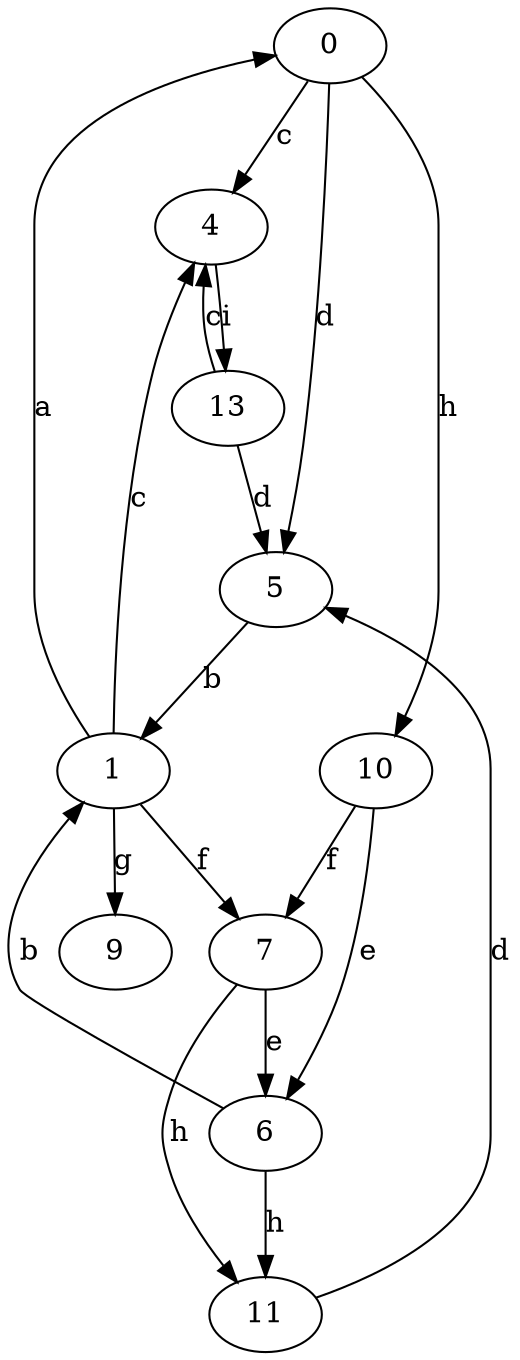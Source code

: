 strict digraph  {
0;
1;
4;
5;
6;
7;
9;
10;
11;
13;
0 -> 4  [label=c];
0 -> 5  [label=d];
0 -> 10  [label=h];
1 -> 0  [label=a];
1 -> 4  [label=c];
1 -> 7  [label=f];
1 -> 9  [label=g];
4 -> 13  [label=i];
5 -> 1  [label=b];
6 -> 1  [label=b];
6 -> 11  [label=h];
7 -> 6  [label=e];
7 -> 11  [label=h];
10 -> 6  [label=e];
10 -> 7  [label=f];
11 -> 5  [label=d];
13 -> 4  [label=c];
13 -> 5  [label=d];
}
